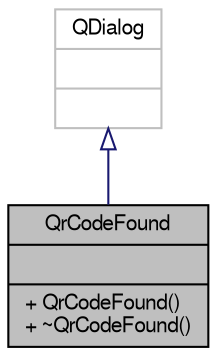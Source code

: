 digraph "QrCodeFound"
{
  edge [fontname="FreeSans",fontsize="10",labelfontname="FreeSans",labelfontsize="10"];
  node [fontname="FreeSans",fontsize="10",shape=record];
  Node0 [label="{QrCodeFound\n||+ QrCodeFound()\l+ ~QrCodeFound()\l}",height=0.2,width=0.4,color="black", fillcolor="grey75", style="filled", fontcolor="black"];
  Node1 -> Node0 [dir="back",color="midnightblue",fontsize="10",style="solid",arrowtail="onormal",fontname="FreeSans"];
  Node1 [label="{QDialog\n||}",height=0.2,width=0.4,color="grey75", fillcolor="white", style="filled"];
}
